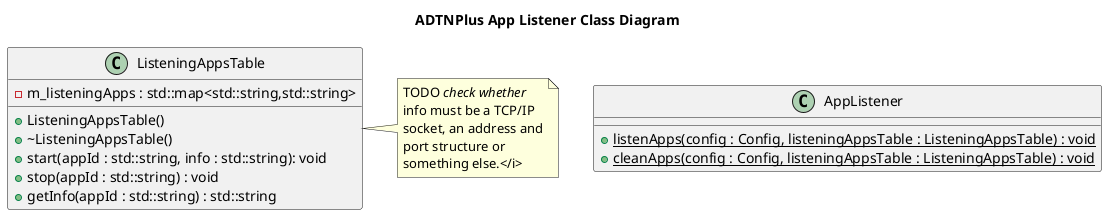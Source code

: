 @startuml

title ADTNPlus App Listener Class Diagram

class AppListener {
	+{static}listenApps(config : Config, listeningAppsTable : ListeningAppsTable) : void
	+{static}cleanApps(config : Config, listeningAppsTable : ListeningAppsTable) : void
}

class ListeningAppsTable {
	- m_listeningApps : std::map<std::string,std::string>
	+ ListeningAppsTable()
	+ ~ListeningAppsTable()
	+ start(appId : std::string, info : std::string): void
	+ stop(appId : std::string) : void
	+ getInfo(appId : std::string) : std::string
}
note right
	TODO <i>check whether
	info must be a TCP/IP
	socket, an address and
	port structure or
	something else.</i>
end note
@enduml